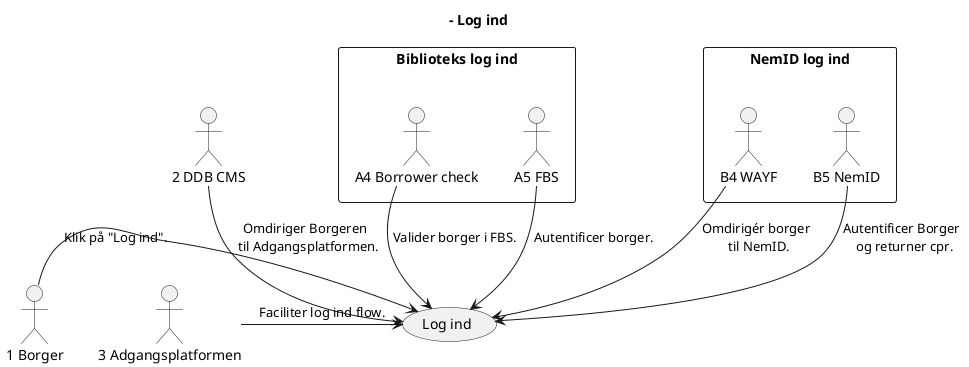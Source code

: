 @startuml

title - Log ind

:1 Borger: -> (Log ind) : Klik på "Log ind".
:2 DDB CMS: --> (Log ind) : Omdiriger Borgeren \n til Adgangsplatformen.
:3 Adgangsplatformen: -> (Log ind) : Faciliter log ind flow.

rectangle "Biblioteks log ind" {
:A4 Borrower check: --> (Log ind) : Valider borger i FBS.
:A5 FBS: --> (Log ind) : Autentificer borger.
}

rectangle "NemID log ind" {
:B4 WAYF: --> (Log ind) : Omdirigér borger \n til NemID.
:B5 NemID: --> (Log ind) : Autentificer Borger \n og returner cpr.
}

@enduml